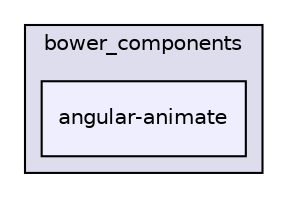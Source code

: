 digraph "libs/angular/angular-material-fileinput-master/bower_components/angular-animate" {
  compound=true
  node [ fontsize="10", fontname="Helvetica"];
  edge [ labelfontsize="10", labelfontname="Helvetica"];
  subgraph clusterdir_62eeda996942d0429ba9d811c8abf311 {
    graph [ bgcolor="#ddddee", pencolor="black", label="bower_components" fontname="Helvetica", fontsize="10", URL="dir_62eeda996942d0429ba9d811c8abf311.html"]
  dir_4fe94ab4509c4862c447f78750cda821 [shape=box, label="angular-animate", style="filled", fillcolor="#eeeeff", pencolor="black", URL="dir_4fe94ab4509c4862c447f78750cda821.html"];
  }
}
